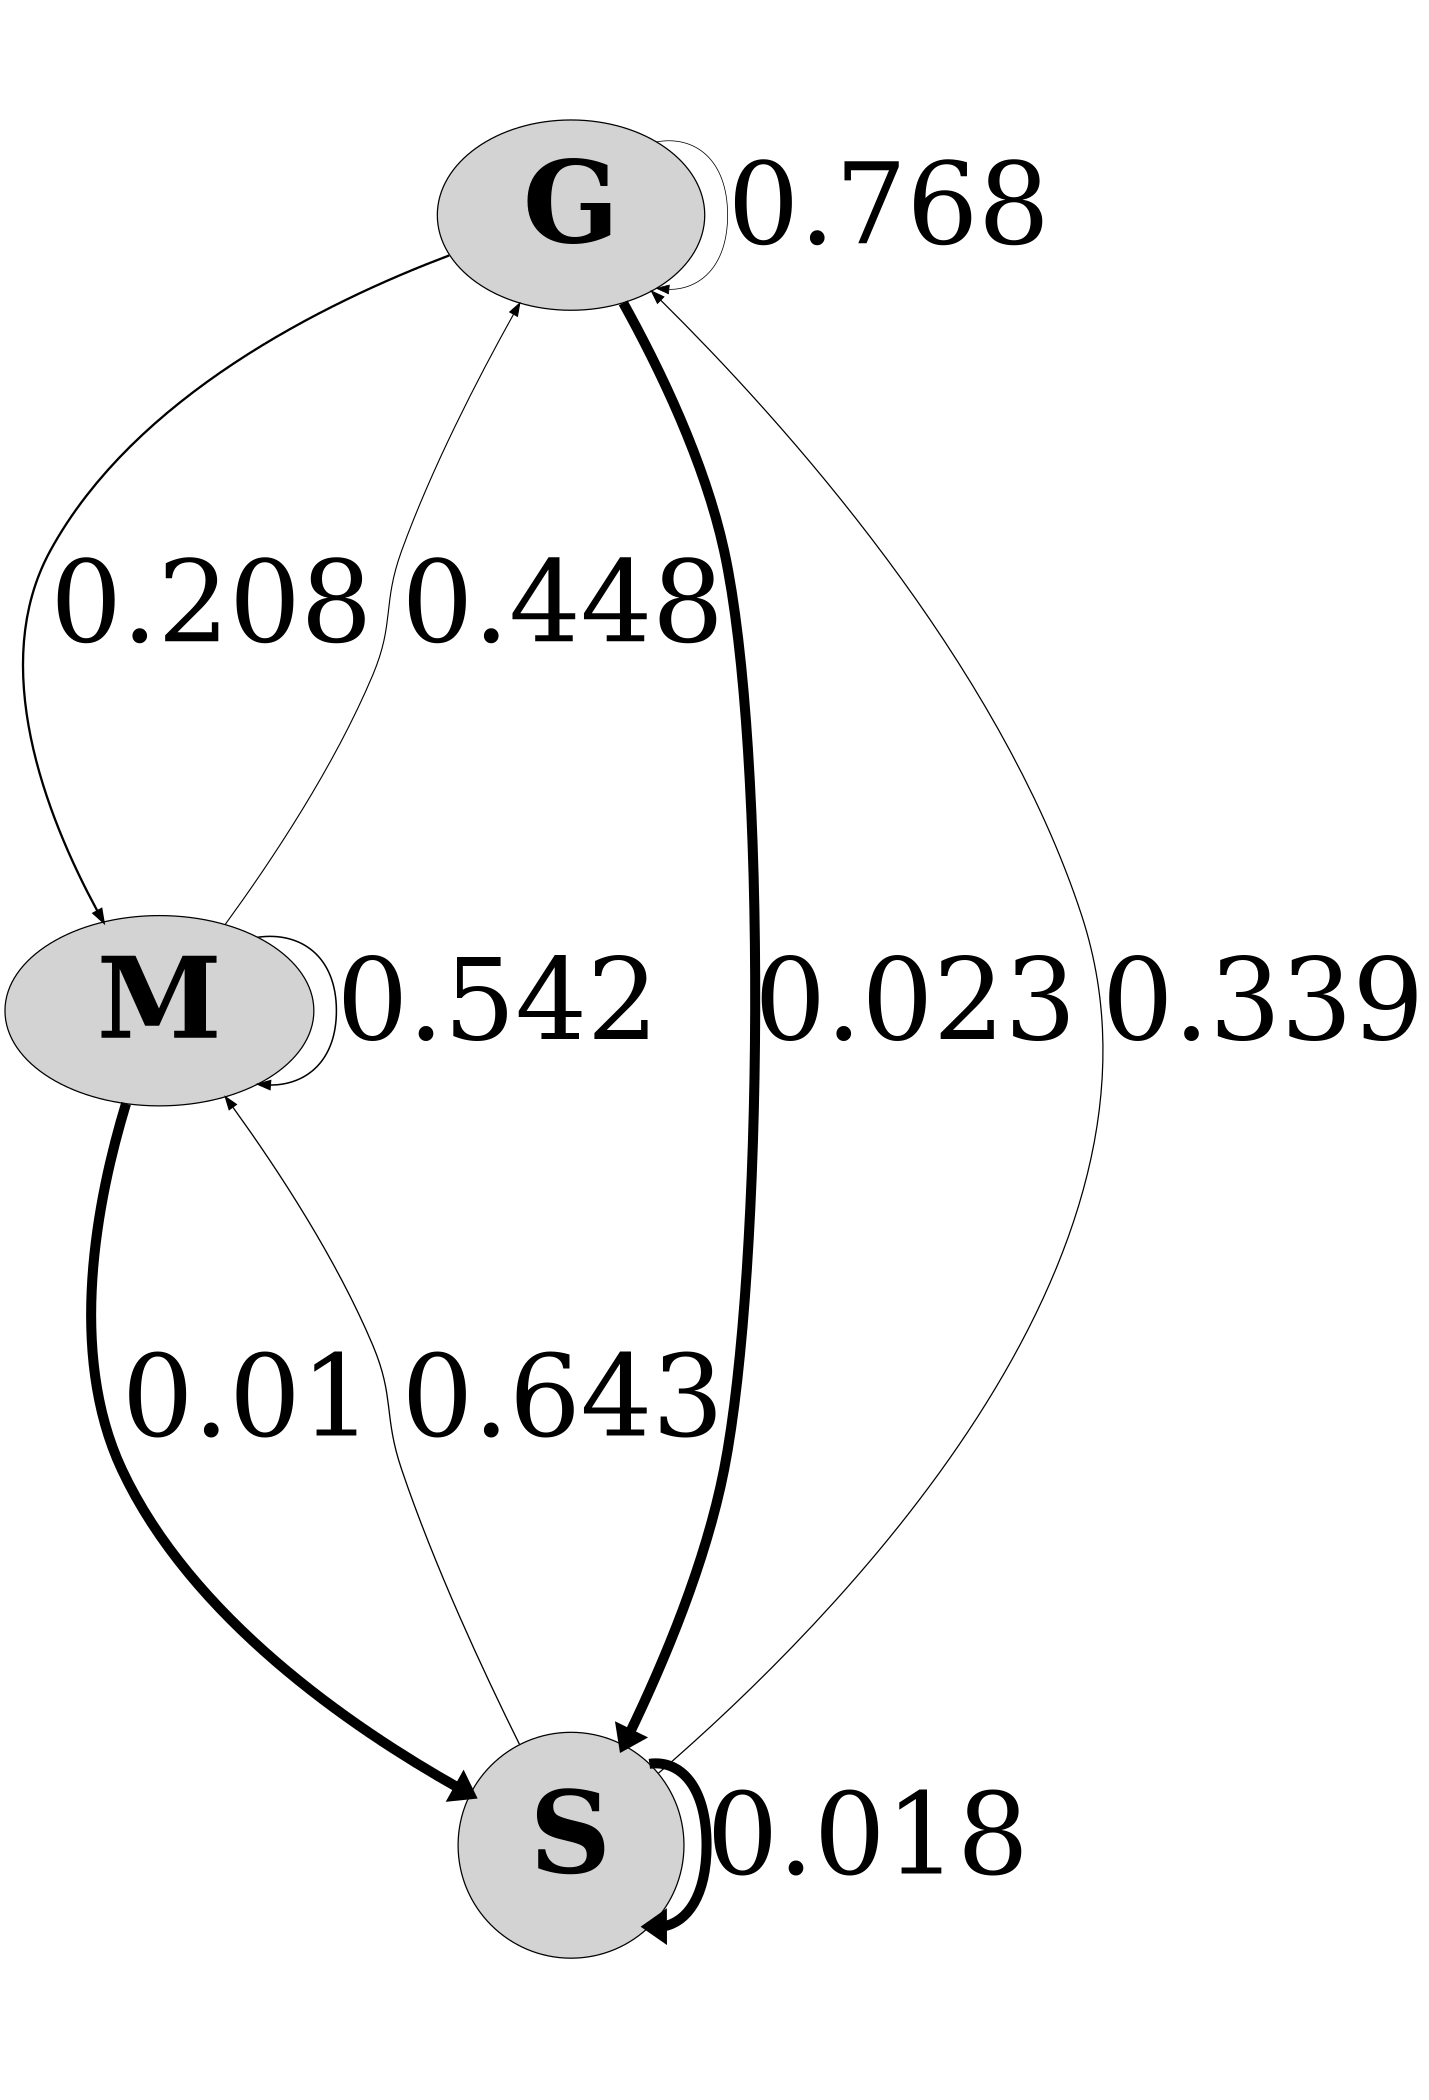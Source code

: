 digraph {
G -> G [label="0.768", fontsize="90", penwidth="0.6104"];
G -> M[label="0.208", fontsize="90", penwidth="1.8288000000000002"];
G -> S [label="0.023", fontsize="90", penwidth="8"];
G [width="0.5", height="0.5", fontsize="90", style="filled", fillcolor="lightgrey", label=< <B>G</B> >];
M -> G [label="0.448", fontsize="90", penwidth="0.8952"];
M -> M [label="0.542", fontsize="90", penwidth="1.2292"];
M -> S [label="0.01", fontsize="90", penwidth="8"];
M [width="1.5", height="1.5", fontsize="90", style="filled", fillcolor="lightgrey", label=< <B>M</B> >];
S -> G [label="0.339", fontsize="90", penwidth="0.9932000000000001"];
S -> M [label="0.643", fontsize="90", penwidth="1.0392"];
S -> S [label="0.018", fontsize="90", penwidth="8"];
S [width="2.5", height="2.5", fontsize="90", style="filled", fillcolor="lightgrey", label=< <B>S</B> >];
size="14,14"
ratio="2"}